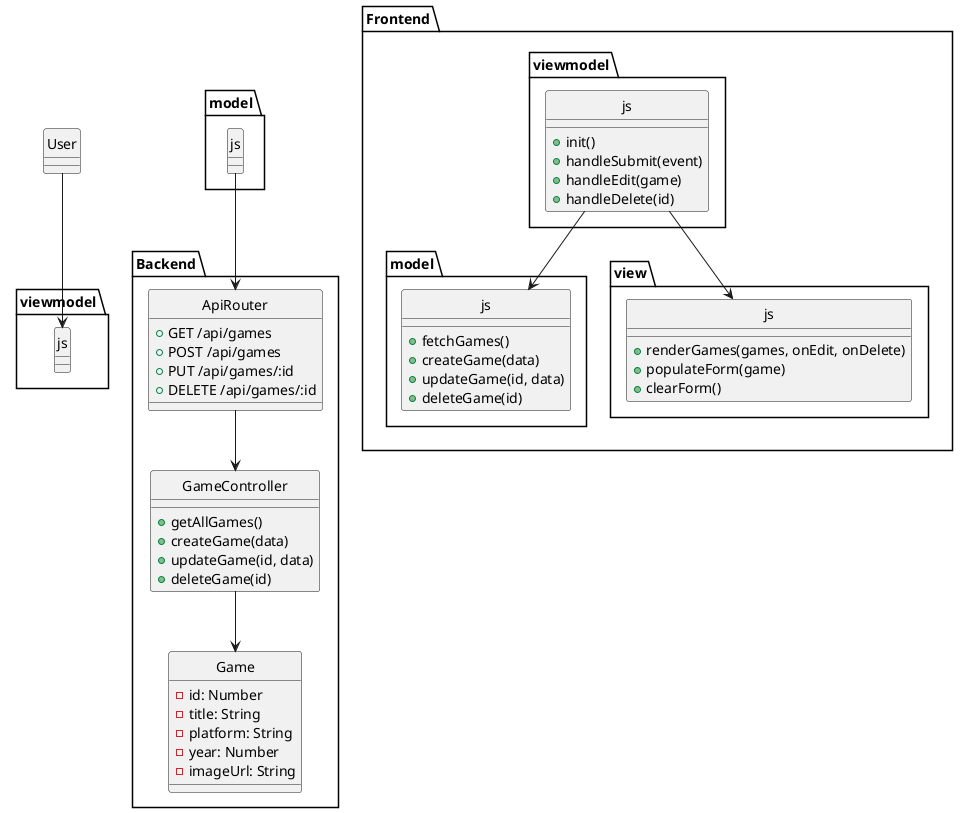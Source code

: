 @startuml
skinparam style strictuml

package "Backend" {
  class Game {
    - id: Number
    - title: String
    - platform: String
    - year: Number
    - imageUrl: String
  }

  class GameController {
    + getAllGames()
    + createGame(data)
    + updateGame(id, data)
    + deleteGame(id)
  }

  class ApiRouter {
    + GET /api/games
    + POST /api/games
    + PUT /api/games/:id
    + DELETE /api/games/:id
  }

  GameController --> Game
  ApiRouter --> GameController
}

package "Frontend" {
  class model.js {
    + fetchGames()
    + createGame(data)
    + updateGame(id, data)
    + deleteGame(id)
  }

  class view.js {
    + renderGames(games, onEdit, onDelete)
    + populateForm(game)
    + clearForm()
  }

  class viewmodel.js {
    + init()
    + handleSubmit(event)
    + handleEdit(game)
    + handleDelete(id)
  }

  viewmodel.js --> model.js
  viewmodel.js --> view.js
}

User --> viewmodel.js
model.js --> ApiRouter
@enduml

